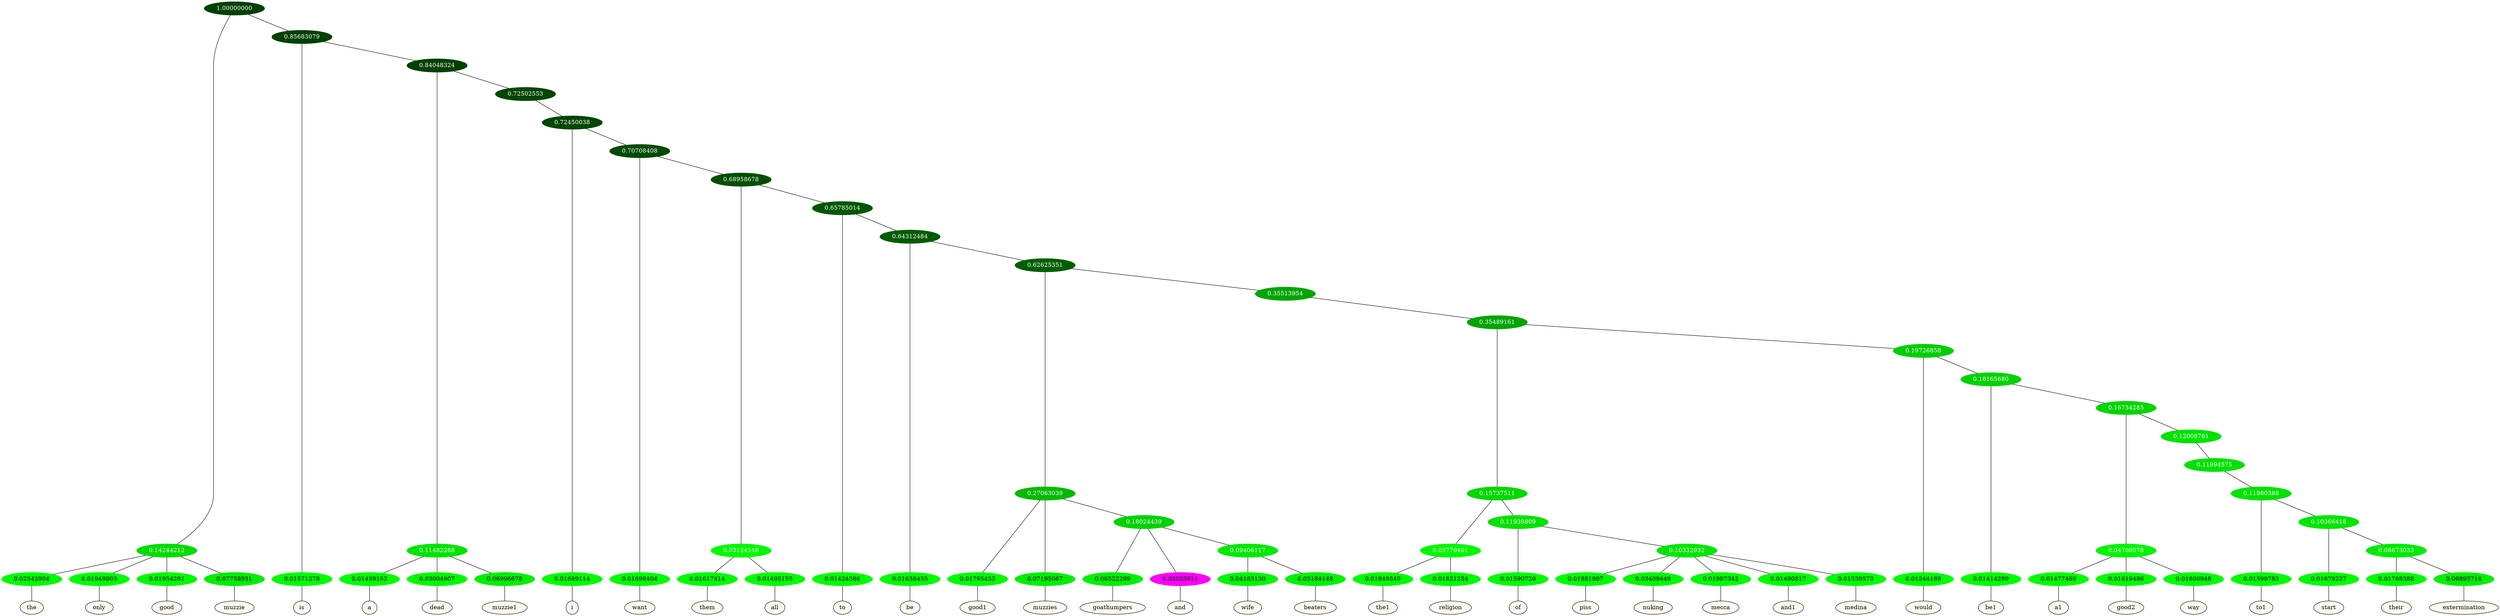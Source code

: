 graph {
	node [format=png height=0.15 nodesep=0.001 ordering=out overlap=prism overlap_scaling=0.01 ranksep=0.001 ratio=0.2 style=filled width=0.15]
	{
		rank=same
		a_w_3 [label=the color=black fillcolor=floralwhite style="filled,solid"]
		a_w_4 [label=only color=black fillcolor=floralwhite style="filled,solid"]
		a_w_5 [label=good color=black fillcolor=floralwhite style="filled,solid"]
		a_w_6 [label=muzzie color=black fillcolor=floralwhite style="filled,solid"]
		a_w_7 [label=is color=black fillcolor=floralwhite style="filled,solid"]
		a_w_11 [label=a color=black fillcolor=floralwhite style="filled,solid"]
		a_w_12 [label=dead color=black fillcolor=floralwhite style="filled,solid"]
		a_w_13 [label=muzzie1 color=black fillcolor=floralwhite style="filled,solid"]
		a_w_15 [label=i color=black fillcolor=floralwhite style="filled,solid"]
		a_w_17 [label=want color=black fillcolor=floralwhite style="filled,solid"]
		a_w_21 [label=them color=black fillcolor=floralwhite style="filled,solid"]
		a_w_22 [label=all color=black fillcolor=floralwhite style="filled,solid"]
		a_w_23 [label=to color=black fillcolor=floralwhite style="filled,solid"]
		a_w_25 [label=be color=black fillcolor=floralwhite style="filled,solid"]
		a_w_29 [label=good1 color=black fillcolor=floralwhite style="filled,solid"]
		a_w_30 [label=muzzies color=black fillcolor=floralwhite style="filled,solid"]
		a_w_33 [label=goathumpers color=black fillcolor=floralwhite style="filled,solid"]
		a_w_34 [label=and color=black fillcolor=floralwhite style="filled,solid"]
		a_w_38 [label=wife color=black fillcolor=floralwhite style="filled,solid"]
		a_w_39 [label=beaters color=black fillcolor=floralwhite style="filled,solid"]
		a_w_44 [label=the1 color=black fillcolor=floralwhite style="filled,solid"]
		a_w_45 [label=religion color=black fillcolor=floralwhite style="filled,solid"]
		a_w_46 [label=of color=black fillcolor=floralwhite style="filled,solid"]
		a_w_50 [label=piss color=black fillcolor=floralwhite style="filled,solid"]
		a_w_51 [label=nuking color=black fillcolor=floralwhite style="filled,solid"]
		a_w_52 [label=mecca color=black fillcolor=floralwhite style="filled,solid"]
		a_w_53 [label=and1 color=black fillcolor=floralwhite style="filled,solid"]
		a_w_54 [label=medina color=black fillcolor=floralwhite style="filled,solid"]
		a_w_42 [label=would color=black fillcolor=floralwhite style="filled,solid"]
		a_w_48 [label=be1 color=black fillcolor=floralwhite style="filled,solid"]
		a_w_57 [label=a1 color=black fillcolor=floralwhite style="filled,solid"]
		a_w_58 [label=good2 color=black fillcolor=floralwhite style="filled,solid"]
		a_w_59 [label=way color=black fillcolor=floralwhite style="filled,solid"]
		a_w_62 [label=to1 color=black fillcolor=floralwhite style="filled,solid"]
		a_w_64 [label=start color=black fillcolor=floralwhite style="filled,solid"]
		a_w_66 [label=their color=black fillcolor=floralwhite style="filled,solid"]
		a_w_67 [label=extermination color=black fillcolor=floralwhite style="filled,solid"]
	}
	a_n_3 -- a_w_3
	a_n_4 -- a_w_4
	a_n_5 -- a_w_5
	a_n_6 -- a_w_6
	a_n_7 -- a_w_7
	a_n_11 -- a_w_11
	a_n_12 -- a_w_12
	a_n_13 -- a_w_13
	a_n_15 -- a_w_15
	a_n_17 -- a_w_17
	a_n_21 -- a_w_21
	a_n_22 -- a_w_22
	a_n_23 -- a_w_23
	a_n_25 -- a_w_25
	a_n_29 -- a_w_29
	a_n_30 -- a_w_30
	a_n_33 -- a_w_33
	a_n_34 -- a_w_34
	a_n_38 -- a_w_38
	a_n_39 -- a_w_39
	a_n_44 -- a_w_44
	a_n_45 -- a_w_45
	a_n_46 -- a_w_46
	a_n_50 -- a_w_50
	a_n_51 -- a_w_51
	a_n_52 -- a_w_52
	a_n_53 -- a_w_53
	a_n_54 -- a_w_54
	a_n_42 -- a_w_42
	a_n_48 -- a_w_48
	a_n_57 -- a_w_57
	a_n_58 -- a_w_58
	a_n_59 -- a_w_59
	a_n_62 -- a_w_62
	a_n_64 -- a_w_64
	a_n_66 -- a_w_66
	a_n_67 -- a_w_67
	{
		rank=same
		a_n_3 [label=0.02542904 color="0.334 1.000 0.975" fontcolor=black]
		a_n_4 [label=0.01949903 color="0.334 1.000 0.981" fontcolor=black]
		a_n_5 [label=0.01954281 color="0.334 1.000 0.980" fontcolor=black]
		a_n_6 [label=0.07758931 color="0.334 1.000 0.922" fontcolor=black]
		a_n_7 [label=0.01571278 color="0.334 1.000 0.984" fontcolor=black]
		a_n_11 [label=0.01439153 color="0.334 1.000 0.986" fontcolor=black]
		a_n_12 [label=0.03004907 color="0.334 1.000 0.970" fontcolor=black]
		a_n_13 [label=0.06996678 color="0.334 1.000 0.930" fontcolor=black]
		a_n_15 [label=0.01689114 color="0.334 1.000 0.983" fontcolor=black]
		a_n_17 [label=0.01698404 color="0.334 1.000 0.983" fontcolor=black]
		a_n_21 [label=0.01617414 color="0.334 1.000 0.984" fontcolor=black]
		a_n_22 [label=0.01495155 color="0.334 1.000 0.985" fontcolor=black]
		a_n_23 [label=0.01424386 color="0.334 1.000 0.986" fontcolor=black]
		a_n_25 [label=0.01638455 color="0.334 1.000 0.984" fontcolor=black]
		a_n_29 [label=0.01795433 color="0.334 1.000 0.982" fontcolor=black]
		a_n_30 [label=0.07195067 color="0.334 1.000 0.928" fontcolor=black]
		a_n_33 [label=0.06522299 color="0.334 1.000 0.935" fontcolor=black]
		a_n_34 [label=0.02055911 color="0.835 1.000 0.979" fontcolor=black]
		a_n_38 [label=0.04163130 color="0.334 1.000 0.958" fontcolor=black]
		a_n_39 [label=0.05184148 color="0.334 1.000 0.948" fontcolor=black]
		a_n_44 [label=0.01949549 color="0.334 1.000 0.981" fontcolor=black]
		a_n_45 [label=0.01821254 color="0.334 1.000 0.982" fontcolor=black]
		a_n_46 [label=0.01590720 color="0.334 1.000 0.984" fontcolor=black]
		a_n_50 [label=0.01881997 color="0.334 1.000 0.981" fontcolor=black]
		a_n_51 [label=0.03409449 color="0.334 1.000 0.966" fontcolor=black]
		a_n_52 [label=0.01997342 color="0.334 1.000 0.980" fontcolor=black]
		a_n_53 [label=0.01490817 color="0.334 1.000 0.985" fontcolor=black]
		a_n_54 [label=0.01539573 color="0.334 1.000 0.985" fontcolor=black]
		a_n_42 [label=0.01544189 color="0.334 1.000 0.985" fontcolor=black]
		a_n_48 [label=0.01414299 color="0.334 1.000 0.986" fontcolor=black]
		a_n_57 [label=0.01477469 color="0.334 1.000 0.985" fontcolor=black]
		a_n_58 [label=0.01619486 color="0.334 1.000 0.984" fontcolor=black]
		a_n_59 [label=0.01600948 color="0.334 1.000 0.984" fontcolor=black]
		a_n_62 [label=0.01599783 color="0.334 1.000 0.984" fontcolor=black]
		a_n_64 [label=0.01679227 color="0.334 1.000 0.983" fontcolor=black]
		a_n_66 [label=0.01768388 color="0.334 1.000 0.982" fontcolor=black]
		a_n_67 [label=0.06893714 color="0.334 1.000 0.931" fontcolor=black]
	}
	a_n_0 [label=1.00000000 color="0.334 1.000 0.250" fontcolor=grey99]
	a_n_1 [label=0.14244212 color="0.334 1.000 0.858" fontcolor=grey99]
	a_n_0 -- a_n_1
	a_n_2 [label=0.85683079 color="0.334 1.000 0.250" fontcolor=grey99]
	a_n_0 -- a_n_2
	a_n_1 -- a_n_3
	a_n_1 -- a_n_4
	a_n_1 -- a_n_5
	a_n_1 -- a_n_6
	a_n_2 -- a_n_7
	a_n_8 [label=0.84048324 color="0.334 1.000 0.250" fontcolor=grey99]
	a_n_2 -- a_n_8
	a_n_9 [label=0.11482268 color="0.334 1.000 0.885" fontcolor=grey99]
	a_n_8 -- a_n_9
	a_n_10 [label=0.72502553 color="0.334 1.000 0.275" fontcolor=grey99]
	a_n_8 -- a_n_10
	a_n_9 -- a_n_11
	a_n_9 -- a_n_12
	a_n_9 -- a_n_13
	a_n_14 [label=0.72450038 color="0.334 1.000 0.275" fontcolor=grey99]
	a_n_10 -- a_n_14
	a_n_14 -- a_n_15
	a_n_16 [label=0.70708408 color="0.334 1.000 0.293" fontcolor=grey99]
	a_n_14 -- a_n_16
	a_n_16 -- a_n_17
	a_n_18 [label=0.68958678 color="0.334 1.000 0.310" fontcolor=grey99]
	a_n_16 -- a_n_18
	a_n_19 [label=0.03124148 color="0.334 1.000 0.969" fontcolor=grey99]
	a_n_18 -- a_n_19
	a_n_20 [label=0.65785014 color="0.334 1.000 0.342" fontcolor=grey99]
	a_n_18 -- a_n_20
	a_n_19 -- a_n_21
	a_n_19 -- a_n_22
	a_n_20 -- a_n_23
	a_n_24 [label=0.64312484 color="0.334 1.000 0.357" fontcolor=grey99]
	a_n_20 -- a_n_24
	a_n_24 -- a_n_25
	a_n_26 [label=0.62625351 color="0.334 1.000 0.374" fontcolor=grey99]
	a_n_24 -- a_n_26
	a_n_27 [label=0.27063039 color="0.334 1.000 0.729" fontcolor=grey99]
	a_n_26 -- a_n_27
	a_n_28 [label=0.35513954 color="0.334 1.000 0.645" fontcolor=grey99]
	a_n_26 -- a_n_28
	a_n_27 -- a_n_29
	a_n_27 -- a_n_30
	a_n_31 [label=0.18024439 color="0.334 1.000 0.820" fontcolor=grey99]
	a_n_27 -- a_n_31
	a_n_32 [label=0.35489161 color="0.334 1.000 0.645" fontcolor=grey99]
	a_n_28 -- a_n_32
	a_n_31 -- a_n_33
	a_n_31 -- a_n_34
	a_n_35 [label=0.09406117 color="0.334 1.000 0.906" fontcolor=grey99]
	a_n_31 -- a_n_35
	a_n_36 [label=0.15737511 color="0.334 1.000 0.843" fontcolor=grey99]
	a_n_32 -- a_n_36
	a_n_37 [label=0.19726858 color="0.334 1.000 0.803" fontcolor=grey99]
	a_n_32 -- a_n_37
	a_n_35 -- a_n_38
	a_n_35 -- a_n_39
	a_n_40 [label=0.03779401 color="0.334 1.000 0.962" fontcolor=grey99]
	a_n_36 -- a_n_40
	a_n_41 [label=0.11939809 color="0.334 1.000 0.881" fontcolor=grey99]
	a_n_36 -- a_n_41
	a_n_37 -- a_n_42
	a_n_43 [label=0.18165680 color="0.334 1.000 0.818" fontcolor=grey99]
	a_n_37 -- a_n_43
	a_n_40 -- a_n_44
	a_n_40 -- a_n_45
	a_n_41 -- a_n_46
	a_n_47 [label=0.10332932 color="0.334 1.000 0.897" fontcolor=grey99]
	a_n_41 -- a_n_47
	a_n_43 -- a_n_48
	a_n_49 [label=0.16734285 color="0.334 1.000 0.833" fontcolor=grey99]
	a_n_43 -- a_n_49
	a_n_47 -- a_n_50
	a_n_47 -- a_n_51
	a_n_47 -- a_n_52
	a_n_47 -- a_n_53
	a_n_47 -- a_n_54
	a_n_55 [label=0.04708078 color="0.334 1.000 0.953" fontcolor=grey99]
	a_n_49 -- a_n_55
	a_n_56 [label=0.12008761 color="0.334 1.000 0.880" fontcolor=grey99]
	a_n_49 -- a_n_56
	a_n_55 -- a_n_57
	a_n_55 -- a_n_58
	a_n_55 -- a_n_59
	a_n_60 [label=0.11994575 color="0.334 1.000 0.880" fontcolor=grey99]
	a_n_56 -- a_n_60
	a_n_61 [label=0.11980388 color="0.334 1.000 0.880" fontcolor=grey99]
	a_n_60 -- a_n_61
	a_n_61 -- a_n_62
	a_n_63 [label=0.10366418 color="0.334 1.000 0.896" fontcolor=grey99]
	a_n_61 -- a_n_63
	a_n_63 -- a_n_64
	a_n_65 [label=0.08673033 color="0.334 1.000 0.913" fontcolor=grey99]
	a_n_63 -- a_n_65
	a_n_65 -- a_n_66
	a_n_65 -- a_n_67
}
